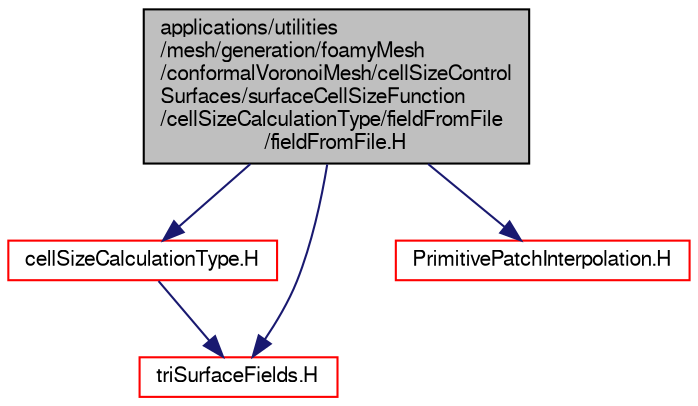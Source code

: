 digraph "applications/utilities/mesh/generation/foamyMesh/conformalVoronoiMesh/cellSizeControlSurfaces/surfaceCellSizeFunction/cellSizeCalculationType/fieldFromFile/fieldFromFile.H"
{
  bgcolor="transparent";
  edge [fontname="FreeSans",fontsize="10",labelfontname="FreeSans",labelfontsize="10"];
  node [fontname="FreeSans",fontsize="10",shape=record];
  Node1 [label="applications/utilities\l/mesh/generation/foamyMesh\l/conformalVoronoiMesh/cellSizeControl\lSurfaces/surfaceCellSizeFunction\l/cellSizeCalculationType/fieldFromFile\l/fieldFromFile.H",height=0.2,width=0.4,color="black", fillcolor="grey75", style="filled" fontcolor="black"];
  Node1 -> Node2 [color="midnightblue",fontsize="10",style="solid",fontname="FreeSans"];
  Node2 [label="cellSizeCalculationType.H",height=0.2,width=0.4,color="red",URL="$a03622.html"];
  Node2 -> Node3 [color="midnightblue",fontsize="10",style="solid",fontname="FreeSans"];
  Node3 [label="triSurfaceFields.H",height=0.2,width=0.4,color="red",URL="$a10006.html",tooltip="Fields for triSurface. "];
  Node1 -> Node3 [color="midnightblue",fontsize="10",style="solid",fontname="FreeSans"];
  Node1 -> Node4 [color="midnightblue",fontsize="10",style="solid",fontname="FreeSans"];
  Node4 [label="PrimitivePatchInterpolation.H",height=0.2,width=0.4,color="red",URL="$a07793.html"];
}
